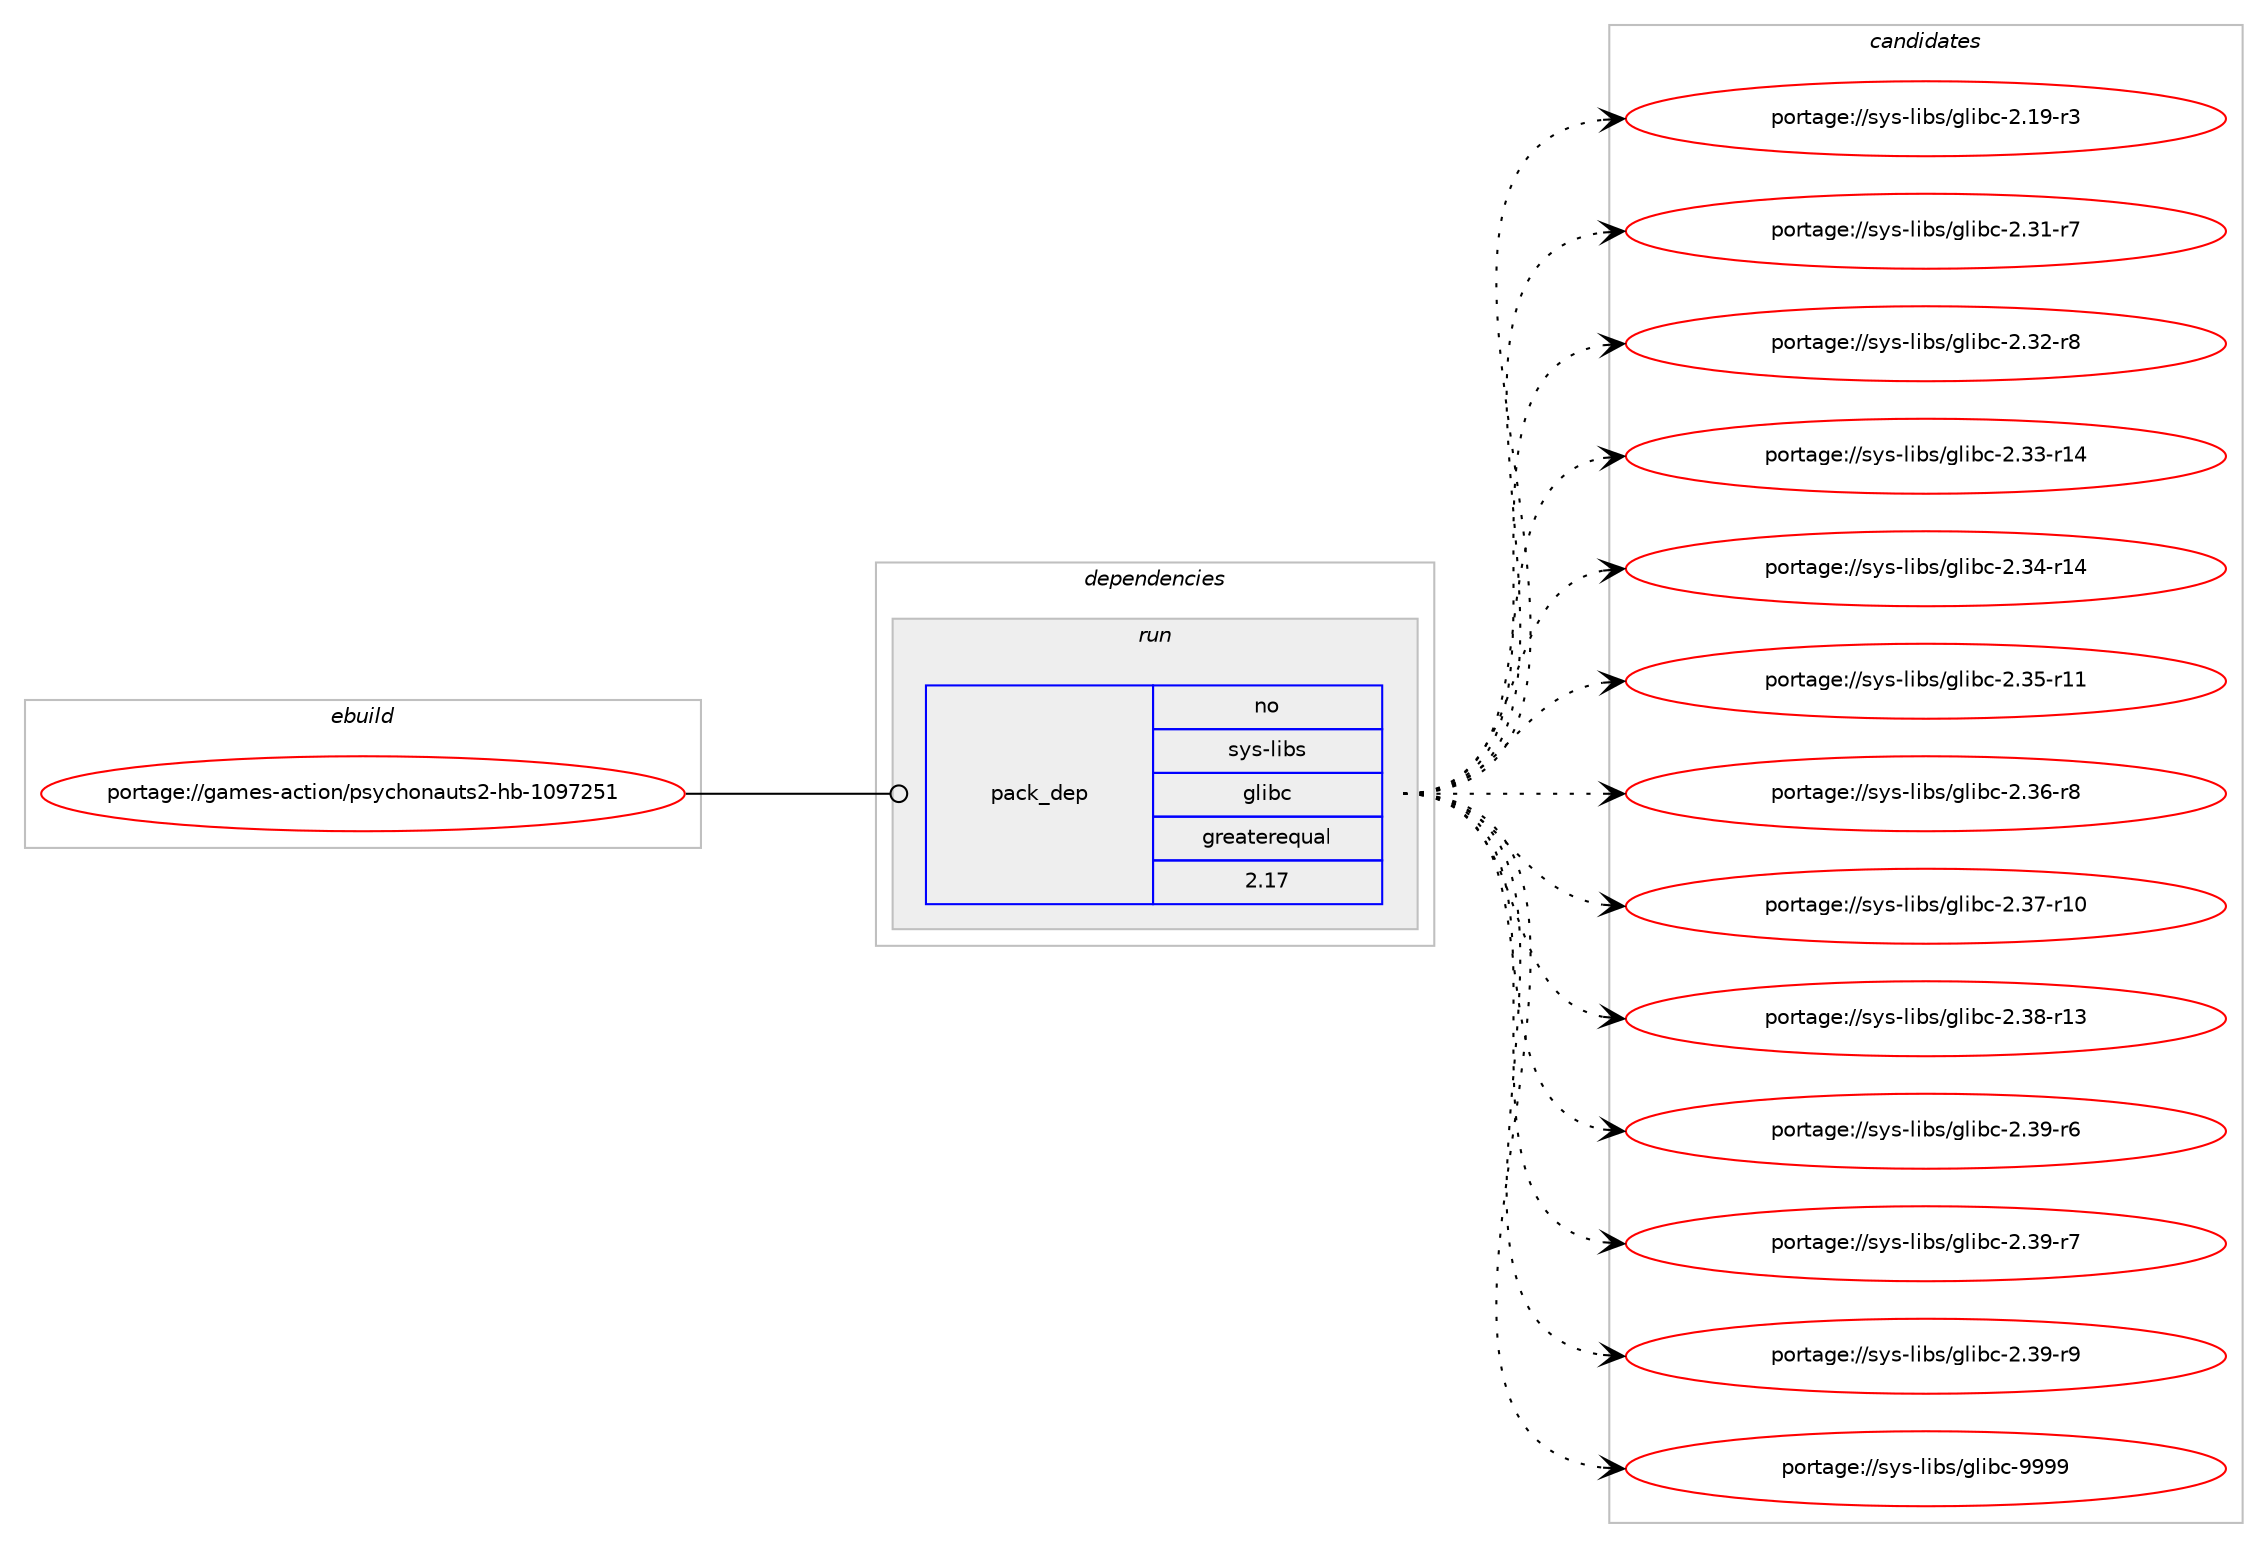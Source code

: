 digraph prolog {

# *************
# Graph options
# *************

newrank=true;
concentrate=true;
compound=true;
graph [rankdir=LR,fontname=Helvetica,fontsize=10,ranksep=1.5];#, ranksep=2.5, nodesep=0.2];
edge  [arrowhead=vee];
node  [fontname=Helvetica,fontsize=10];

# **********
# The ebuild
# **********

subgraph cluster_leftcol {
color=gray;
rank=same;
label=<<i>ebuild</i>>;
id [label="portage://games-action/psychonauts2-hb-1097251", color=red, width=4, href="../games-action/psychonauts2-hb-1097251.svg"];
}

# ****************
# The dependencies
# ****************

subgraph cluster_midcol {
color=gray;
label=<<i>dependencies</i>>;
subgraph cluster_compile {
fillcolor="#eeeeee";
style=filled;
label=<<i>compile</i>>;
}
subgraph cluster_compileandrun {
fillcolor="#eeeeee";
style=filled;
label=<<i>compile and run</i>>;
}
subgraph cluster_run {
fillcolor="#eeeeee";
style=filled;
label=<<i>run</i>>;
subgraph pack51239 {
dependency114091 [label=<<TABLE BORDER="0" CELLBORDER="1" CELLSPACING="0" CELLPADDING="4" WIDTH="220"><TR><TD ROWSPAN="6" CELLPADDING="30">pack_dep</TD></TR><TR><TD WIDTH="110">no</TD></TR><TR><TD>sys-libs</TD></TR><TR><TD>glibc</TD></TR><TR><TD>greaterequal</TD></TR><TR><TD>2.17</TD></TR></TABLE>>, shape=none, color=blue];
}
id:e -> dependency114091:w [weight=20,style="solid",arrowhead="odot"];
# *** BEGIN UNKNOWN DEPENDENCY TYPE (TODO) ***
# id -> package_dependency(portage://games-action/psychonauts2-hb-1097251,run,no,x11-misc,xdg-user-dirs,none,[,,],[],[])
# *** END UNKNOWN DEPENDENCY TYPE (TODO) ***

# *** BEGIN UNKNOWN DEPENDENCY TYPE (TODO) ***
# id -> package_dependency(portage://games-action/psychonauts2-hb-1097251,run,weak,games-action,psychonauts2-gog,none,[,,],[],[])
# *** END UNKNOWN DEPENDENCY TYPE (TODO) ***

}
}

# **************
# The candidates
# **************

subgraph cluster_choices {
rank=same;
color=gray;
label=<<i>candidates</i>>;

subgraph choice51239 {
color=black;
nodesep=1;
choice115121115451081059811547103108105989945504649574511451 [label="portage://sys-libs/glibc-2.19-r3", color=red, width=4,href="../sys-libs/glibc-2.19-r3.svg"];
choice115121115451081059811547103108105989945504651494511455 [label="portage://sys-libs/glibc-2.31-r7", color=red, width=4,href="../sys-libs/glibc-2.31-r7.svg"];
choice115121115451081059811547103108105989945504651504511456 [label="portage://sys-libs/glibc-2.32-r8", color=red, width=4,href="../sys-libs/glibc-2.32-r8.svg"];
choice11512111545108105981154710310810598994550465151451144952 [label="portage://sys-libs/glibc-2.33-r14", color=red, width=4,href="../sys-libs/glibc-2.33-r14.svg"];
choice11512111545108105981154710310810598994550465152451144952 [label="portage://sys-libs/glibc-2.34-r14", color=red, width=4,href="../sys-libs/glibc-2.34-r14.svg"];
choice11512111545108105981154710310810598994550465153451144949 [label="portage://sys-libs/glibc-2.35-r11", color=red, width=4,href="../sys-libs/glibc-2.35-r11.svg"];
choice115121115451081059811547103108105989945504651544511456 [label="portage://sys-libs/glibc-2.36-r8", color=red, width=4,href="../sys-libs/glibc-2.36-r8.svg"];
choice11512111545108105981154710310810598994550465155451144948 [label="portage://sys-libs/glibc-2.37-r10", color=red, width=4,href="../sys-libs/glibc-2.37-r10.svg"];
choice11512111545108105981154710310810598994550465156451144951 [label="portage://sys-libs/glibc-2.38-r13", color=red, width=4,href="../sys-libs/glibc-2.38-r13.svg"];
choice115121115451081059811547103108105989945504651574511454 [label="portage://sys-libs/glibc-2.39-r6", color=red, width=4,href="../sys-libs/glibc-2.39-r6.svg"];
choice115121115451081059811547103108105989945504651574511455 [label="portage://sys-libs/glibc-2.39-r7", color=red, width=4,href="../sys-libs/glibc-2.39-r7.svg"];
choice115121115451081059811547103108105989945504651574511457 [label="portage://sys-libs/glibc-2.39-r9", color=red, width=4,href="../sys-libs/glibc-2.39-r9.svg"];
choice11512111545108105981154710310810598994557575757 [label="portage://sys-libs/glibc-9999", color=red, width=4,href="../sys-libs/glibc-9999.svg"];
dependency114091:e -> choice115121115451081059811547103108105989945504649574511451:w [style=dotted,weight="100"];
dependency114091:e -> choice115121115451081059811547103108105989945504651494511455:w [style=dotted,weight="100"];
dependency114091:e -> choice115121115451081059811547103108105989945504651504511456:w [style=dotted,weight="100"];
dependency114091:e -> choice11512111545108105981154710310810598994550465151451144952:w [style=dotted,weight="100"];
dependency114091:e -> choice11512111545108105981154710310810598994550465152451144952:w [style=dotted,weight="100"];
dependency114091:e -> choice11512111545108105981154710310810598994550465153451144949:w [style=dotted,weight="100"];
dependency114091:e -> choice115121115451081059811547103108105989945504651544511456:w [style=dotted,weight="100"];
dependency114091:e -> choice11512111545108105981154710310810598994550465155451144948:w [style=dotted,weight="100"];
dependency114091:e -> choice11512111545108105981154710310810598994550465156451144951:w [style=dotted,weight="100"];
dependency114091:e -> choice115121115451081059811547103108105989945504651574511454:w [style=dotted,weight="100"];
dependency114091:e -> choice115121115451081059811547103108105989945504651574511455:w [style=dotted,weight="100"];
dependency114091:e -> choice115121115451081059811547103108105989945504651574511457:w [style=dotted,weight="100"];
dependency114091:e -> choice11512111545108105981154710310810598994557575757:w [style=dotted,weight="100"];
}
}

}
